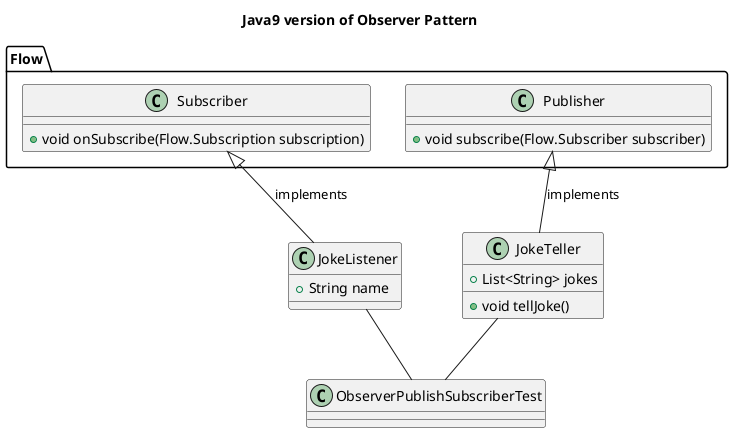 @startuml

title Java9 version of Observer Pattern

class ObserverPublishSubscriberTest

class Flow.Subscriber {
  +void onSubscribe(Flow.Subscription subscription)
}

class Flow.Publisher {
  +void subscribe(Flow.Subscriber subscriber)
}

class JokeListener {
  +String name
}

class JokeTeller {
  +List<String> jokes
  +void tellJoke()
}

Flow.Publisher <|-down- JokeTeller: implements
Flow.Subscriber <|-down- JokeListener: implements
JokeListener -- ObserverPublishSubscriberTest
JokeTeller -- ObserverPublishSubscriberTest
@enduml